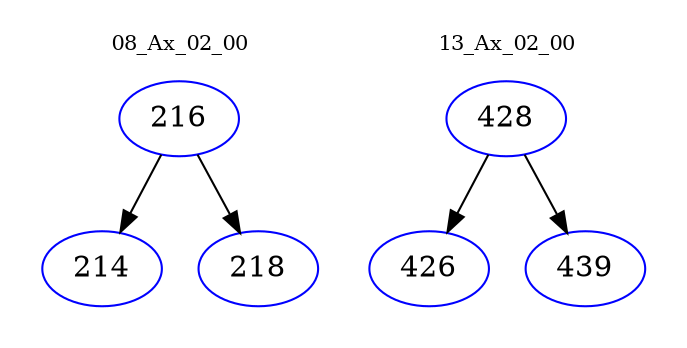 digraph{
subgraph cluster_0 {
color = white
label = "08_Ax_02_00";
fontsize=10;
T0_216 [label="216", color="blue"]
T0_216 -> T0_214 [color="black"]
T0_214 [label="214", color="blue"]
T0_216 -> T0_218 [color="black"]
T0_218 [label="218", color="blue"]
}
subgraph cluster_1 {
color = white
label = "13_Ax_02_00";
fontsize=10;
T1_428 [label="428", color="blue"]
T1_428 -> T1_426 [color="black"]
T1_426 [label="426", color="blue"]
T1_428 -> T1_439 [color="black"]
T1_439 [label="439", color="blue"]
}
}
